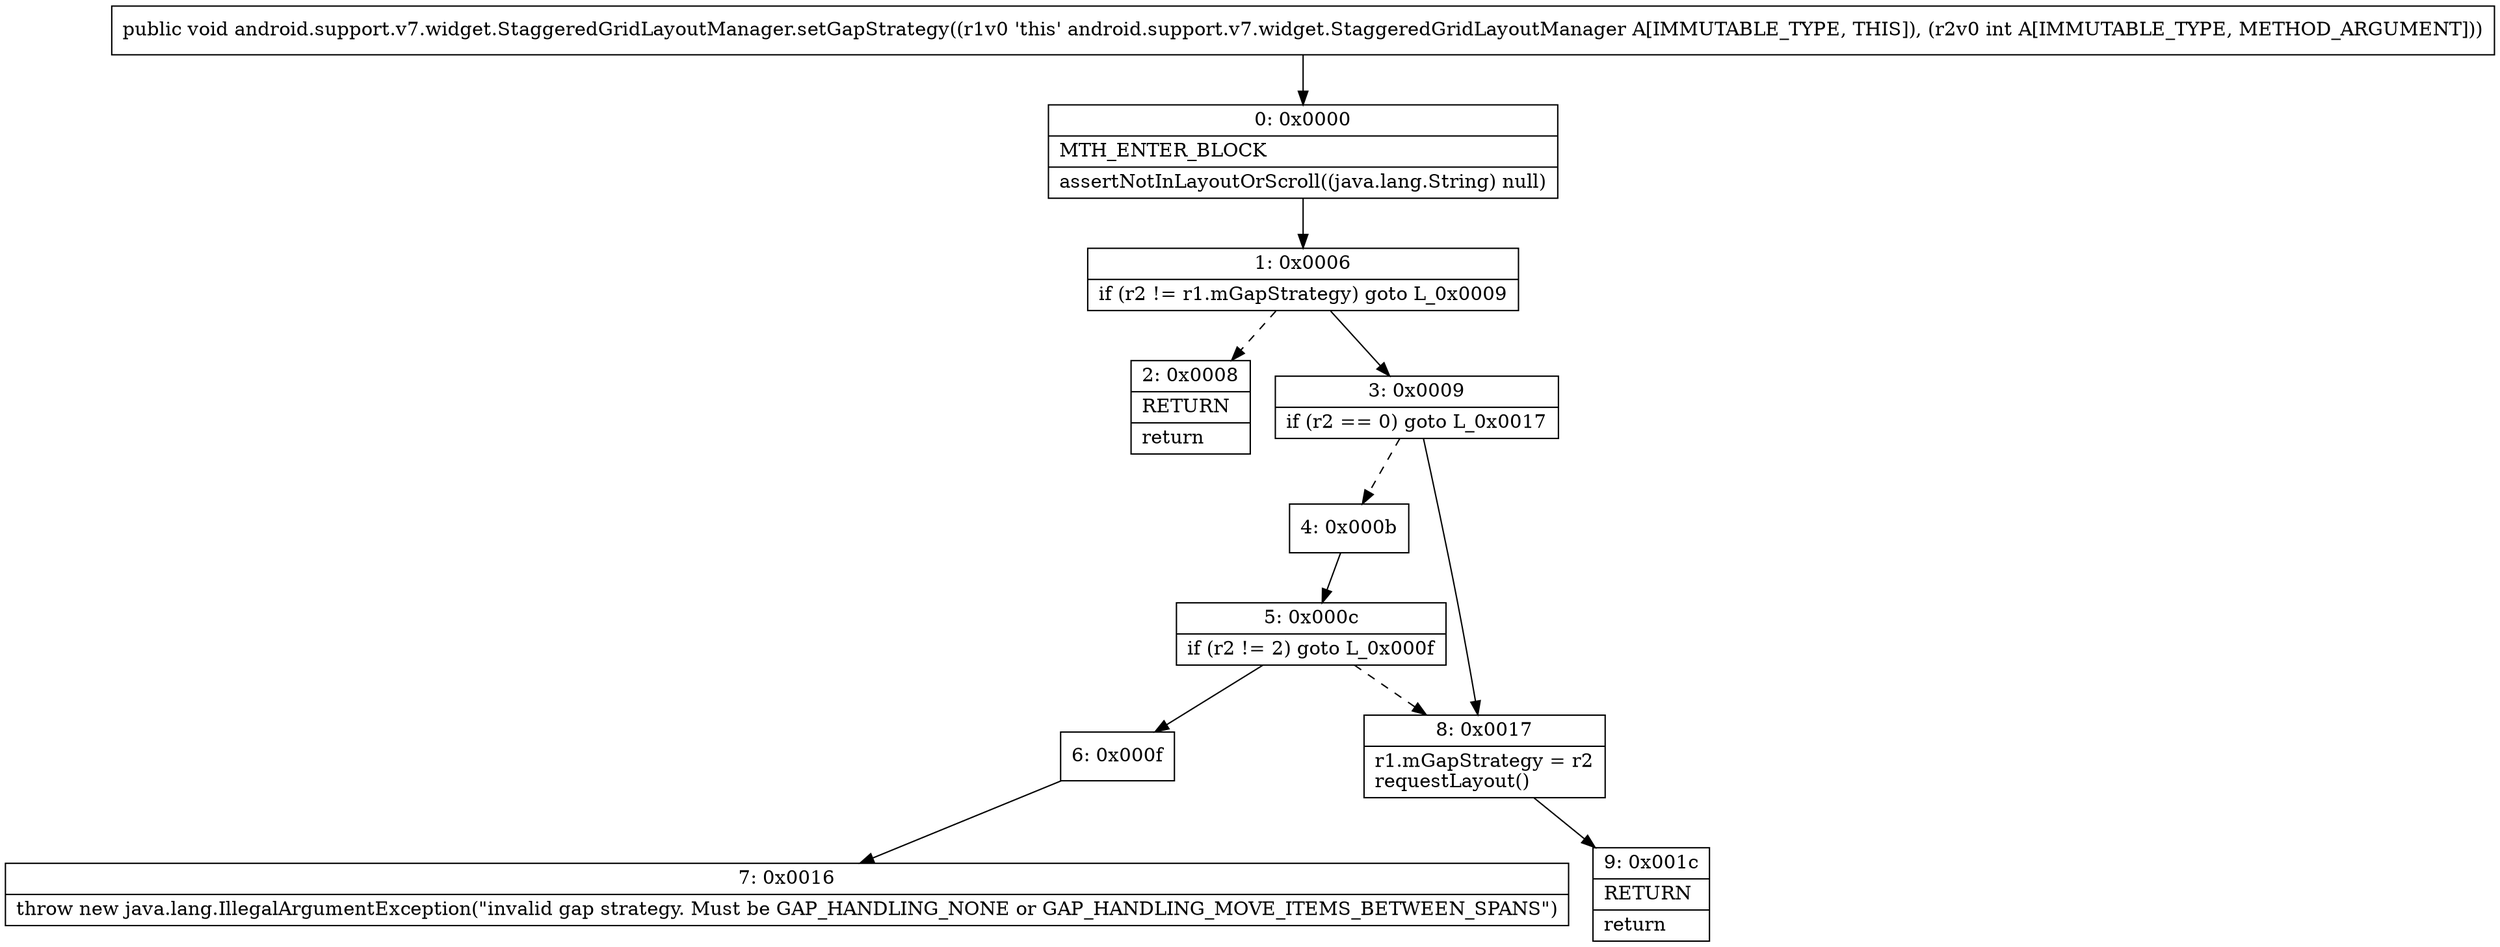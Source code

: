 digraph "CFG forandroid.support.v7.widget.StaggeredGridLayoutManager.setGapStrategy(I)V" {
Node_0 [shape=record,label="{0\:\ 0x0000|MTH_ENTER_BLOCK\l|assertNotInLayoutOrScroll((java.lang.String) null)\l}"];
Node_1 [shape=record,label="{1\:\ 0x0006|if (r2 != r1.mGapStrategy) goto L_0x0009\l}"];
Node_2 [shape=record,label="{2\:\ 0x0008|RETURN\l|return\l}"];
Node_3 [shape=record,label="{3\:\ 0x0009|if (r2 == 0) goto L_0x0017\l}"];
Node_4 [shape=record,label="{4\:\ 0x000b}"];
Node_5 [shape=record,label="{5\:\ 0x000c|if (r2 != 2) goto L_0x000f\l}"];
Node_6 [shape=record,label="{6\:\ 0x000f}"];
Node_7 [shape=record,label="{7\:\ 0x0016|throw new java.lang.IllegalArgumentException(\"invalid gap strategy. Must be GAP_HANDLING_NONE or GAP_HANDLING_MOVE_ITEMS_BETWEEN_SPANS\")\l}"];
Node_8 [shape=record,label="{8\:\ 0x0017|r1.mGapStrategy = r2\lrequestLayout()\l}"];
Node_9 [shape=record,label="{9\:\ 0x001c|RETURN\l|return\l}"];
MethodNode[shape=record,label="{public void android.support.v7.widget.StaggeredGridLayoutManager.setGapStrategy((r1v0 'this' android.support.v7.widget.StaggeredGridLayoutManager A[IMMUTABLE_TYPE, THIS]), (r2v0 int A[IMMUTABLE_TYPE, METHOD_ARGUMENT])) }"];
MethodNode -> Node_0;
Node_0 -> Node_1;
Node_1 -> Node_2[style=dashed];
Node_1 -> Node_3;
Node_3 -> Node_4[style=dashed];
Node_3 -> Node_8;
Node_4 -> Node_5;
Node_5 -> Node_6;
Node_5 -> Node_8[style=dashed];
Node_6 -> Node_7;
Node_8 -> Node_9;
}

